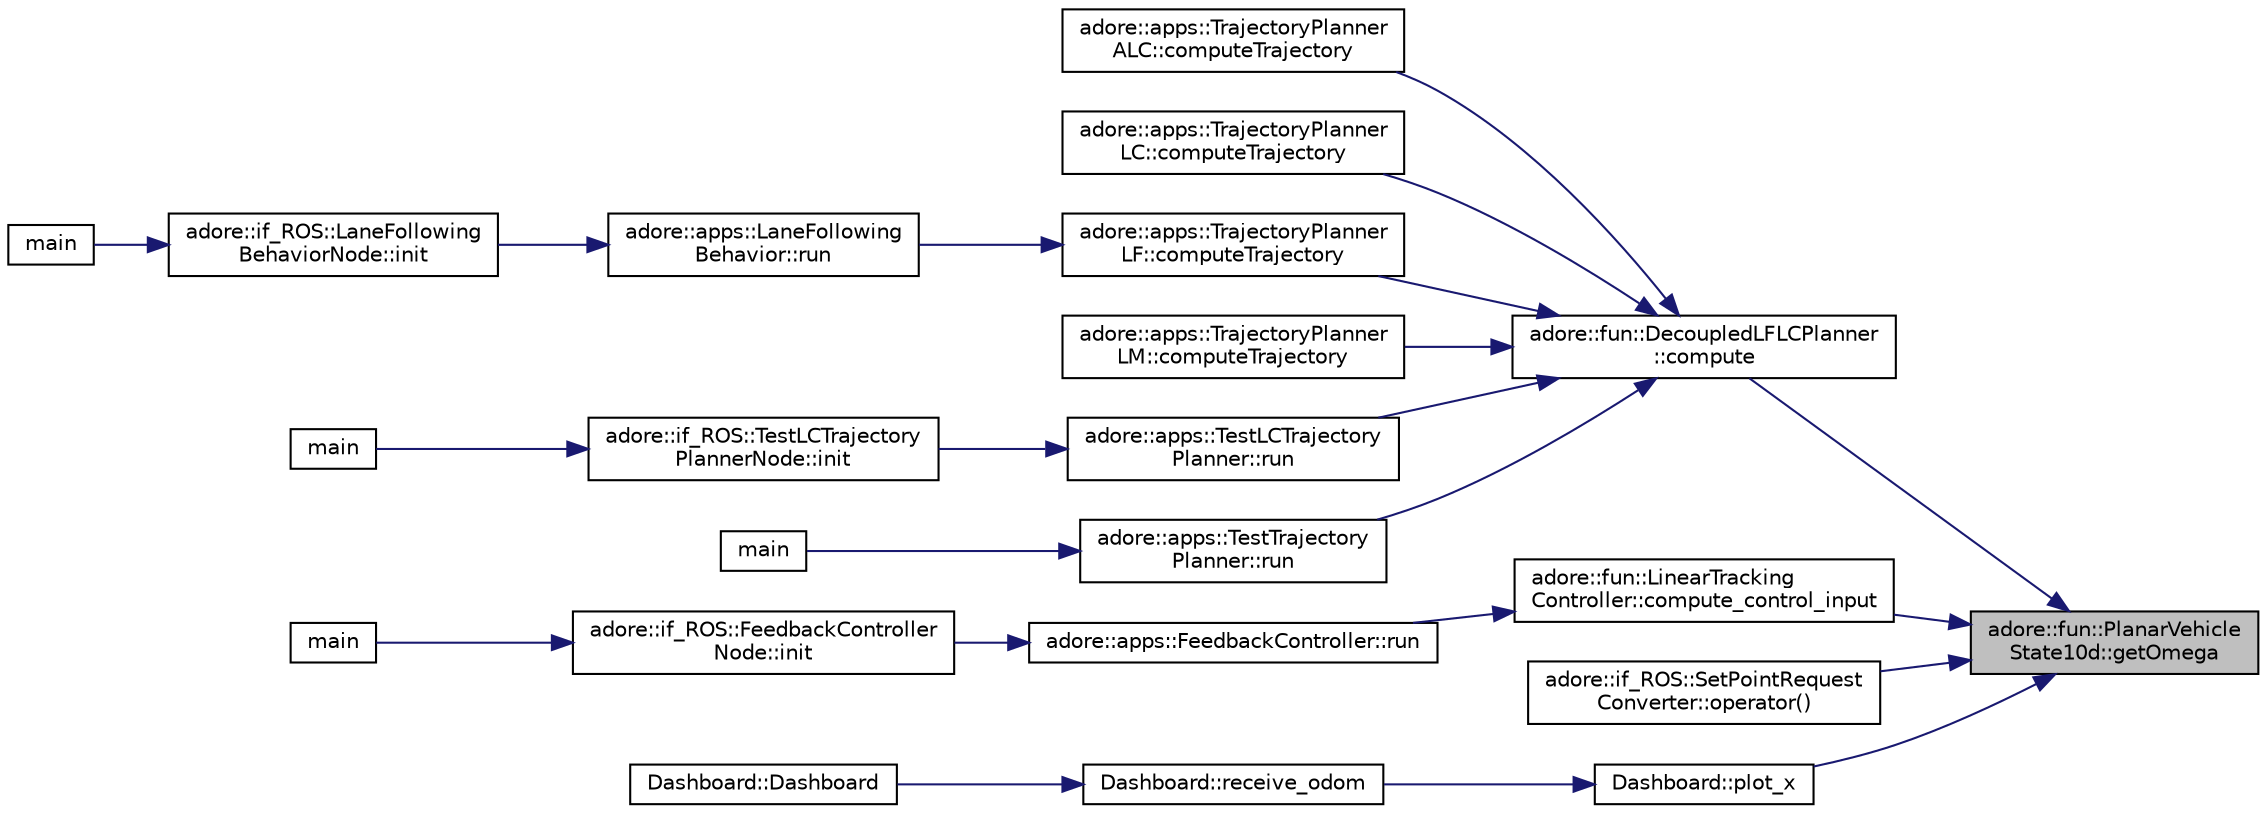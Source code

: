 digraph "adore::fun::PlanarVehicleState10d::getOmega"
{
 // LATEX_PDF_SIZE
  edge [fontname="Helvetica",fontsize="10",labelfontname="Helvetica",labelfontsize="10"];
  node [fontname="Helvetica",fontsize="10",shape=record];
  rankdir="RL";
  Node1 [label="adore::fun::PlanarVehicle\lState10d::getOmega",height=0.2,width=0.4,color="black", fillcolor="grey75", style="filled", fontcolor="black",tooltip=" "];
  Node1 -> Node2 [dir="back",color="midnightblue",fontsize="10",style="solid",fontname="Helvetica"];
  Node2 [label="adore::fun::DecoupledLFLCPlanner\l::compute",height=0.2,width=0.4,color="black", fillcolor="white", style="filled",URL="$classadore_1_1fun_1_1DecoupledLFLCPlanner.html#affba6eeb1071f33bc2abe2b7819f88ab",tooltip=" "];
  Node2 -> Node3 [dir="back",color="midnightblue",fontsize="10",style="solid",fontname="Helvetica"];
  Node3 [label="adore::apps::TrajectoryPlanner\lALC::computeTrajectory",height=0.2,width=0.4,color="black", fillcolor="white", style="filled",URL="$classadore_1_1apps_1_1TrajectoryPlannerALC.html#ac8684dc66c076b07b57f3bb67328314e",tooltip="update data, views and recompute maneuver"];
  Node2 -> Node4 [dir="back",color="midnightblue",fontsize="10",style="solid",fontname="Helvetica"];
  Node4 [label="adore::apps::TrajectoryPlanner\lLC::computeTrajectory",height=0.2,width=0.4,color="black", fillcolor="white", style="filled",URL="$classadore_1_1apps_1_1TrajectoryPlannerLC.html#accad9246ad8f7ab9c45b648c3a70f18a",tooltip="update data, views and recompute maneuver"];
  Node2 -> Node5 [dir="back",color="midnightblue",fontsize="10",style="solid",fontname="Helvetica"];
  Node5 [label="adore::apps::TrajectoryPlanner\lLF::computeTrajectory",height=0.2,width=0.4,color="black", fillcolor="white", style="filled",URL="$classadore_1_1apps_1_1TrajectoryPlannerLF.html#a0f66455260fa8707f58fd45668328d6f",tooltip="update data, views and recompute maneuver"];
  Node5 -> Node6 [dir="back",color="midnightblue",fontsize="10",style="solid",fontname="Helvetica"];
  Node6 [label="adore::apps::LaneFollowing\lBehavior::run",height=0.2,width=0.4,color="black", fillcolor="white", style="filled",URL="$classadore_1_1apps_1_1LaneFollowingBehavior.html#a122fa3811850a5235e3c10f80c8f3e94",tooltip="select initial state and recompute maneuver"];
  Node6 -> Node7 [dir="back",color="midnightblue",fontsize="10",style="solid",fontname="Helvetica"];
  Node7 [label="adore::if_ROS::LaneFollowing\lBehaviorNode::init",height=0.2,width=0.4,color="black", fillcolor="white", style="filled",URL="$classadore_1_1if__ROS_1_1LaneFollowingBehaviorNode.html#a0cb478c2dde1ec76031977170055577a",tooltip=" "];
  Node7 -> Node8 [dir="back",color="midnightblue",fontsize="10",style="solid",fontname="Helvetica"];
  Node8 [label="main",height=0.2,width=0.4,color="black", fillcolor="white", style="filled",URL="$adore__lfbehavior__node_8cpp.html#a3c04138a5bfe5d72780bb7e82a18e627",tooltip=" "];
  Node2 -> Node9 [dir="back",color="midnightblue",fontsize="10",style="solid",fontname="Helvetica"];
  Node9 [label="adore::apps::TrajectoryPlanner\lLM::computeTrajectory",height=0.2,width=0.4,color="black", fillcolor="white", style="filled",URL="$classadore_1_1apps_1_1TrajectoryPlannerLM.html#ab9d92ef8076c4374d81144bda2a81b90",tooltip="update data, views and recompute maneuver"];
  Node2 -> Node10 [dir="back",color="midnightblue",fontsize="10",style="solid",fontname="Helvetica"];
  Node10 [label="adore::apps::TestLCTrajectory\lPlanner::run",height=0.2,width=0.4,color="black", fillcolor="white", style="filled",URL="$classadore_1_1apps_1_1TestLCTrajectoryPlanner.html#ac2912d7058c947a47405a0ce64e5609f",tooltip=" "];
  Node10 -> Node11 [dir="back",color="midnightblue",fontsize="10",style="solid",fontname="Helvetica"];
  Node11 [label="adore::if_ROS::TestLCTrajectory\lPlannerNode::init",height=0.2,width=0.4,color="black", fillcolor="white", style="filled",URL="$classadore_1_1if__ROS_1_1TestLCTrajectoryPlannerNode.html#aadf9b829e6afee6af3219321b72d4d3c",tooltip=" "];
  Node11 -> Node12 [dir="back",color="midnightblue",fontsize="10",style="solid",fontname="Helvetica"];
  Node12 [label="main",height=0.2,width=0.4,color="black", fillcolor="white", style="filled",URL="$test__lc__trajectory__planner__node_8cpp.html#a3c04138a5bfe5d72780bb7e82a18e627",tooltip=" "];
  Node2 -> Node13 [dir="back",color="midnightblue",fontsize="10",style="solid",fontname="Helvetica"];
  Node13 [label="adore::apps::TestTrajectory\lPlanner::run",height=0.2,width=0.4,color="black", fillcolor="white", style="filled",URL="$classadore_1_1apps_1_1TestTrajectoryPlanner.html#a49e0ba2cac6b0f9253e607ffdf7c7798",tooltip="update function of the trajectory planner"];
  Node13 -> Node14 [dir="back",color="midnightblue",fontsize="10",style="solid",fontname="Helvetica"];
  Node14 [label="main",height=0.2,width=0.4,color="black", fillcolor="white", style="filled",URL="$test__trajectory__planner__node_8cpp.html#a3c04138a5bfe5d72780bb7e82a18e627",tooltip=" "];
  Node1 -> Node15 [dir="back",color="midnightblue",fontsize="10",style="solid",fontname="Helvetica"];
  Node15 [label="adore::fun::LinearTracking\lController::compute_control_input",height=0.2,width=0.4,color="black", fillcolor="white", style="filled",URL="$classadore_1_1fun_1_1LinearTrackingController.html#a6dd536fe3c1648f267b882c1687f95ab",tooltip=" "];
  Node15 -> Node16 [dir="back",color="midnightblue",fontsize="10",style="solid",fontname="Helvetica"];
  Node16 [label="adore::apps::FeedbackController::run",height=0.2,width=0.4,color="black", fillcolor="white", style="filled",URL="$classadore_1_1apps_1_1FeedbackController.html#a53938de6939b52cd8f61a3882cbd86e0",tooltip=" "];
  Node16 -> Node17 [dir="back",color="midnightblue",fontsize="10",style="solid",fontname="Helvetica"];
  Node17 [label="adore::if_ROS::FeedbackController\lNode::init",height=0.2,width=0.4,color="black", fillcolor="white", style="filled",URL="$classadore_1_1if__ROS_1_1FeedbackControllerNode.html#a943201b1a268172c3fa63155493f61a3",tooltip=" "];
  Node17 -> Node18 [dir="back",color="midnightblue",fontsize="10",style="solid",fontname="Helvetica"];
  Node18 [label="main",height=0.2,width=0.4,color="black", fillcolor="white", style="filled",URL="$adore__feedbackcontroller__node_8cpp.html#a3c04138a5bfe5d72780bb7e82a18e627",tooltip=" "];
  Node1 -> Node19 [dir="back",color="midnightblue",fontsize="10",style="solid",fontname="Helvetica"];
  Node19 [label="adore::if_ROS::SetPointRequest\lConverter::operator()",height=0.2,width=0.4,color="black", fillcolor="white", style="filled",URL="$structadore_1_1if__ROS_1_1SetPointRequestConverter.html#a3825190cd403b32ba6e4bb76bbeb1630",tooltip=" "];
  Node1 -> Node20 [dir="back",color="midnightblue",fontsize="10",style="solid",fontname="Helvetica"];
  Node20 [label="Dashboard::plot_x",height=0.2,width=0.4,color="black", fillcolor="white", style="filled",URL="$classDashboard.html#a809cd76a08281e6206d53a226463e663",tooltip=" "];
  Node20 -> Node21 [dir="back",color="midnightblue",fontsize="10",style="solid",fontname="Helvetica"];
  Node21 [label="Dashboard::receive_odom",height=0.2,width=0.4,color="black", fillcolor="white", style="filled",URL="$classDashboard.html#aa5ec1adc6b9b6530344249bc049792e5",tooltip=" "];
  Node21 -> Node22 [dir="back",color="midnightblue",fontsize="10",style="solid",fontname="Helvetica"];
  Node22 [label="Dashboard::Dashboard",height=0.2,width=0.4,color="black", fillcolor="white", style="filled",URL="$classDashboard.html#a0e6f5adac5375dd723e98c5e3a2ebb64",tooltip=" "];
}
